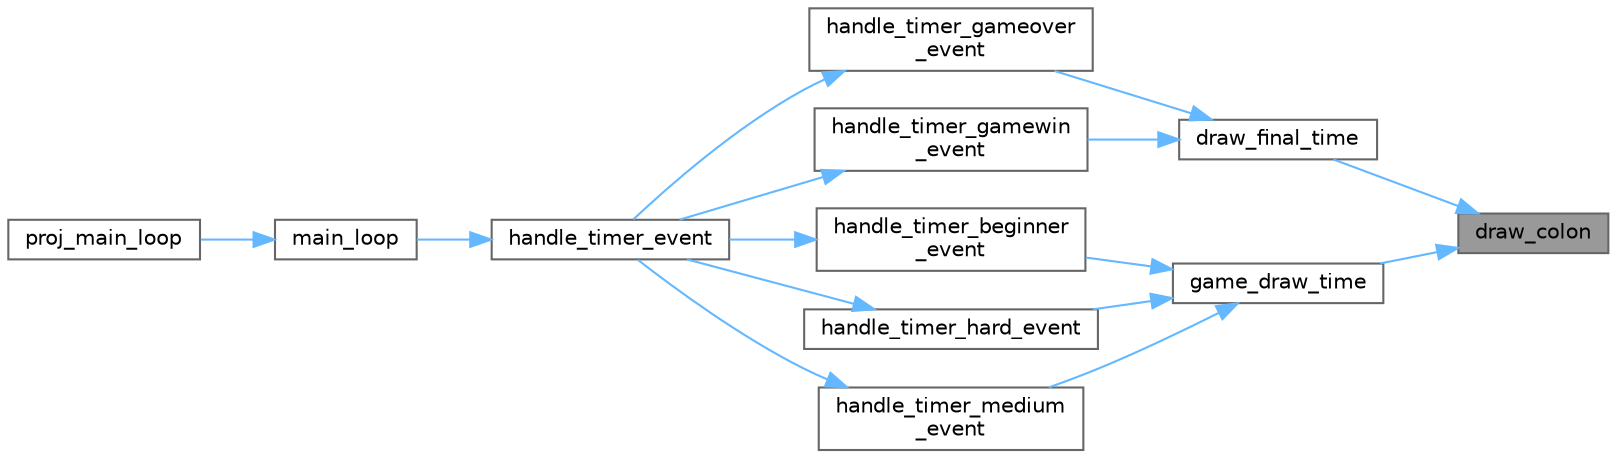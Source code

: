 digraph "draw_colon"
{
 // LATEX_PDF_SIZE
  bgcolor="transparent";
  edge [fontname=Helvetica,fontsize=10,labelfontname=Helvetica,labelfontsize=10];
  node [fontname=Helvetica,fontsize=10,shape=box,height=0.2,width=0.4];
  rankdir="RL";
  Node1 [label="draw_colon",height=0.2,width=0.4,color="gray40", fillcolor="grey60", style="filled", fontcolor="black",tooltip="This function draws a colon symbol on the screen at the specified position."];
  Node1 -> Node2 [dir="back",color="steelblue1",style="solid"];
  Node2 [label="draw_final_time",height=0.2,width=0.4,color="grey40", fillcolor="white", style="filled",URL="$display_8c.html#a76699761812d390f73ade4e7bdcf448e",tooltip="This function draws the final time on the screen."];
  Node2 -> Node3 [dir="back",color="steelblue1",style="solid"];
  Node3 [label="handle_timer_gameover\l_event",height=0.2,width=0.4,color="grey40", fillcolor="white", style="filled",URL="$timer__event__handler_8c.html#a02ff713b20cb36ebdc14c02b8003a374",tooltip="This function updates the game state and performs necessary actions based on the timer event when the..."];
  Node3 -> Node4 [dir="back",color="steelblue1",style="solid"];
  Node4 [label="handle_timer_event",height=0.2,width=0.4,color="grey40", fillcolor="white", style="filled",URL="$timer__event__handler_8c.html#af11116ed560ac78b44861167288f492c",tooltip="This function handles timer events."];
  Node4 -> Node5 [dir="back",color="steelblue1",style="solid"];
  Node5 [label="main_loop",height=0.2,width=0.4,color="grey40", fillcolor="white", style="filled",URL="$int__manager_8c.html#a24285aea4a27f96c321b2628788e9a57",tooltip="Main loop of the system. This function enters the main loop of the system and continuously waits for ..."];
  Node5 -> Node6 [dir="back",color="steelblue1",style="solid"];
  Node6 [label="proj_main_loop",height=0.2,width=0.4,color="grey40", fillcolor="white", style="filled",URL="$main_8c.html#a2a16f651eccbd248e1ad3b3b924b143b",tooltip=" "];
  Node2 -> Node7 [dir="back",color="steelblue1",style="solid"];
  Node7 [label="handle_timer_gamewin\l_event",height=0.2,width=0.4,color="grey40", fillcolor="white", style="filled",URL="$timer__event__handler_8c.html#a955843ddc25192b0d7a2cc24ae0b69f8",tooltip="This function updates the game state and performs necessary actions based on the timer event when the..."];
  Node7 -> Node4 [dir="back",color="steelblue1",style="solid"];
  Node1 -> Node8 [dir="back",color="steelblue1",style="solid"];
  Node8 [label="game_draw_time",height=0.2,width=0.4,color="grey40", fillcolor="white", style="filled",URL="$game__state_8c.html#a23cfb3dd9d42ed95c9e3e527c427ed30",tooltip="This function calculates the elapsed time since the game started and displays it in the format \"mm:ss..."];
  Node8 -> Node9 [dir="back",color="steelblue1",style="solid"];
  Node9 [label="handle_timer_beginner\l_event",height=0.2,width=0.4,color="grey40", fillcolor="white", style="filled",URL="$timer__event__handler_8c.html#a8106261cef7f0c9feb4ebd2379fc32e6",tooltip="This function updates the game state and performs necessary actions based on the timer event during b..."];
  Node9 -> Node4 [dir="back",color="steelblue1",style="solid"];
  Node8 -> Node10 [dir="back",color="steelblue1",style="solid"];
  Node10 [label="handle_timer_hard_event",height=0.2,width=0.4,color="grey40", fillcolor="white", style="filled",URL="$timer__event__handler_8c.html#a32fd80487b166dcfae4866b4b5d53676",tooltip="This function updates the game state and performs necessary actions based on the timer event during h..."];
  Node10 -> Node4 [dir="back",color="steelblue1",style="solid"];
  Node8 -> Node11 [dir="back",color="steelblue1",style="solid"];
  Node11 [label="handle_timer_medium\l_event",height=0.2,width=0.4,color="grey40", fillcolor="white", style="filled",URL="$timer__event__handler_8c.html#abb32705f822ab136d26b5ad9fd97885a",tooltip="This function updates the game state and performs necessary actions based on the timer event during m..."];
  Node11 -> Node4 [dir="back",color="steelblue1",style="solid"];
}
